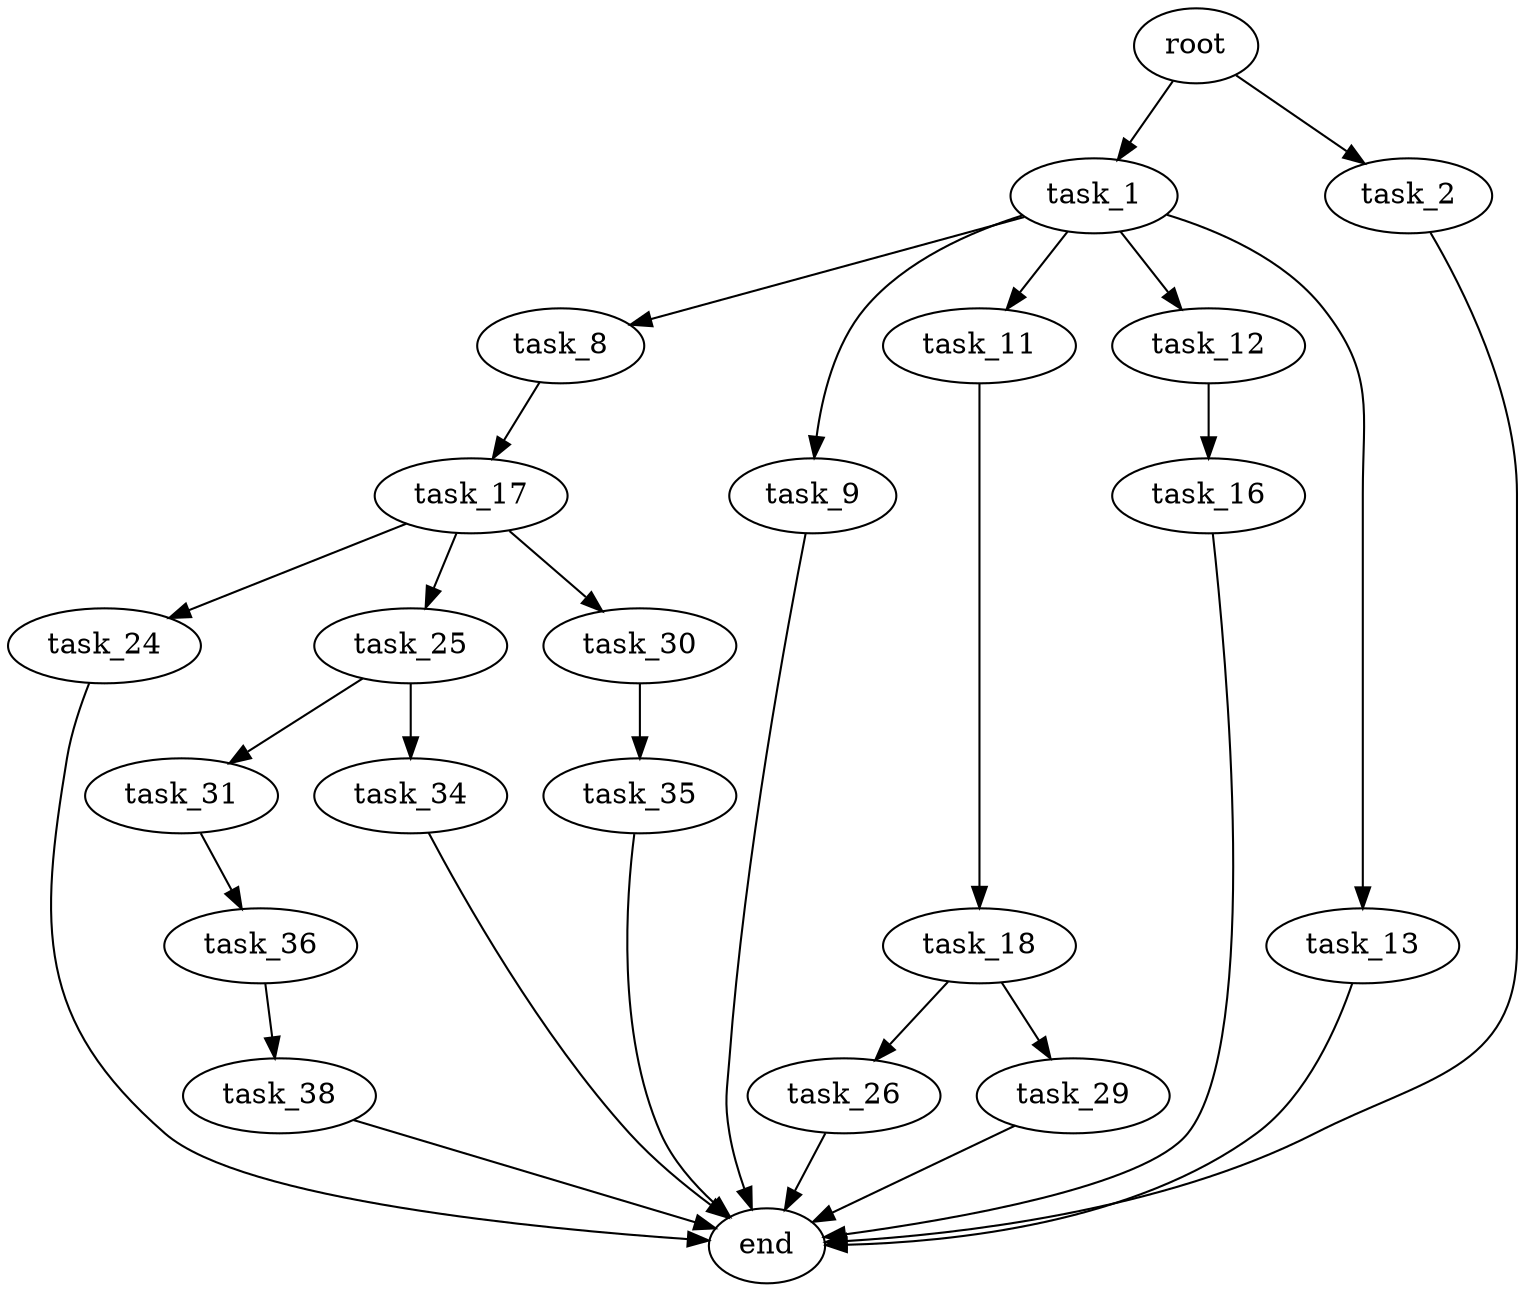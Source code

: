 digraph G {
  root [size="0.000000"];
  task_1 [size="231928233984.000000"];
  task_2 [size="7327991486.000000"];
  task_8 [size="154952635595.000000"];
  task_9 [size="33706630892.000000"];
  task_11 [size="1286807881003.000000"];
  task_12 [size="6124166937.000000"];
  task_13 [size="16143602024.000000"];
  end [size="0.000000"];
  task_17 [size="231928233984.000000"];
  task_18 [size="549755813888.000000"];
  task_16 [size="68719476736.000000"];
  task_24 [size="38538104900.000000"];
  task_25 [size="638829218.000000"];
  task_30 [size="3814362039.000000"];
  task_26 [size="549755813888.000000"];
  task_29 [size="334557005796.000000"];
  task_31 [size="549755813888.000000"];
  task_34 [size="1267151203.000000"];
  task_35 [size="3721545654.000000"];
  task_36 [size="417987223226.000000"];
  task_38 [size="549755813888.000000"];

  root -> task_1 [size="1.000000"];
  root -> task_2 [size="1.000000"];
  task_1 -> task_8 [size="301989888.000000"];
  task_1 -> task_9 [size="301989888.000000"];
  task_1 -> task_11 [size="301989888.000000"];
  task_1 -> task_12 [size="301989888.000000"];
  task_1 -> task_13 [size="301989888.000000"];
  task_2 -> end [size="1.000000"];
  task_8 -> task_17 [size="679477248.000000"];
  task_9 -> end [size="1.000000"];
  task_11 -> task_18 [size="838860800.000000"];
  task_12 -> task_16 [size="411041792.000000"];
  task_13 -> end [size="1.000000"];
  task_17 -> task_24 [size="301989888.000000"];
  task_17 -> task_25 [size="301989888.000000"];
  task_17 -> task_30 [size="301989888.000000"];
  task_18 -> task_26 [size="536870912.000000"];
  task_18 -> task_29 [size="536870912.000000"];
  task_16 -> end [size="1.000000"];
  task_24 -> end [size="1.000000"];
  task_25 -> task_31 [size="33554432.000000"];
  task_25 -> task_34 [size="33554432.000000"];
  task_30 -> task_35 [size="75497472.000000"];
  task_26 -> end [size="1.000000"];
  task_29 -> end [size="1.000000"];
  task_31 -> task_36 [size="536870912.000000"];
  task_34 -> end [size="1.000000"];
  task_35 -> end [size="1.000000"];
  task_36 -> task_38 [size="301989888.000000"];
  task_38 -> end [size="1.000000"];
}
